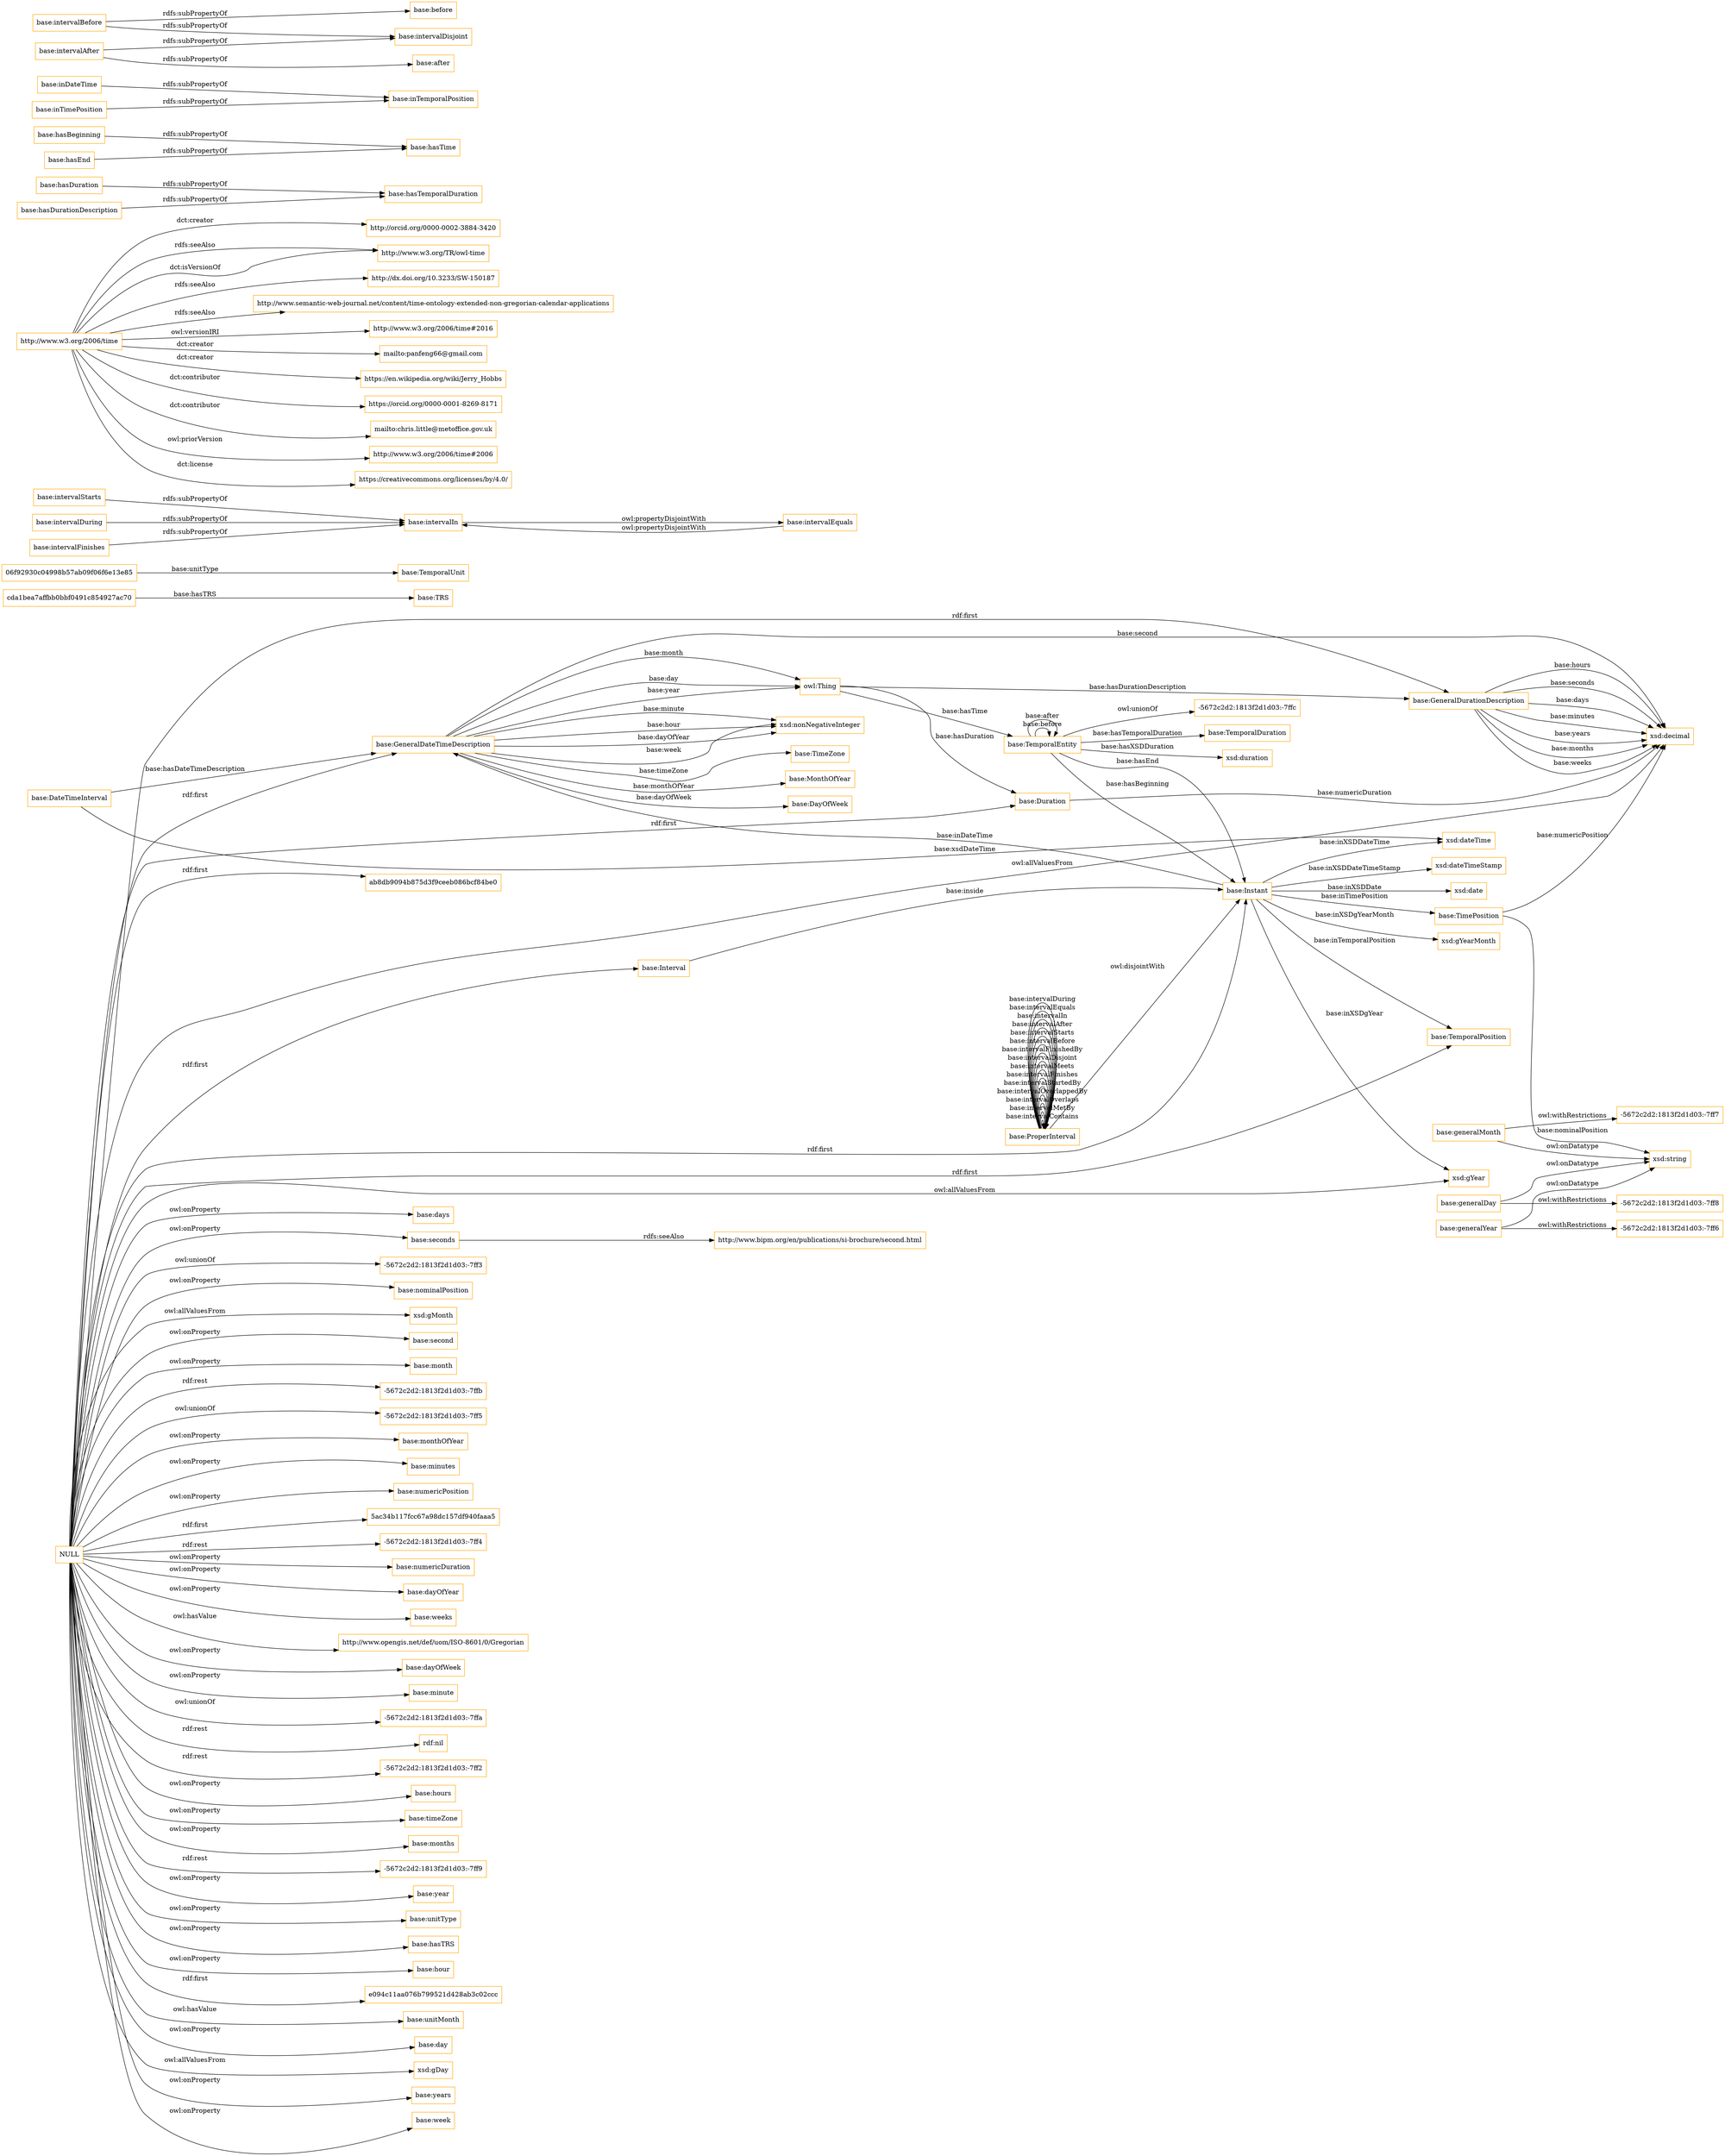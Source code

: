 digraph ar2dtool_diagram { 
rankdir=LR;
size="1501"
node [shape = rectangle, color="orange"]; "base:TimeZone" "base:GeneralDateTimeDescription" "base:DateTimeInterval" "cda1bea7affbb0bbf0491c854927ac70" "base:TRS" "base:TemporalDuration" "base:Duration" "base:GeneralDurationDescription" "base:ProperInterval" "base:TimePosition" "base:TemporalPosition" "base:Interval" "base:TemporalEntity" "base:MonthOfYear" "06f92930c04998b57ab09f06f6e13e85" "base:TemporalUnit" "base:Instant" "base:DayOfWeek" ; /*classes style*/
	"base:intervalIn" -> "base:intervalEquals" [ label = "owl:propertyDisjointWith" ];
	"http://www.w3.org/2006/time" -> "http://orcid.org/0000-0002-3884-3420" [ label = "dct:creator" ];
	"http://www.w3.org/2006/time" -> "http://www.w3.org/TR/owl-time" [ label = "rdfs:seeAlso" ];
	"http://www.w3.org/2006/time" -> "http://dx.doi.org/10.3233/SW-150187" [ label = "rdfs:seeAlso" ];
	"http://www.w3.org/2006/time" -> "http://www.semantic-web-journal.net/content/time-ontology-extended-non-gregorian-calendar-applications" [ label = "rdfs:seeAlso" ];
	"http://www.w3.org/2006/time" -> "http://www.w3.org/TR/owl-time" [ label = "dct:isVersionOf" ];
	"http://www.w3.org/2006/time" -> "http://www.w3.org/2006/time#2016" [ label = "owl:versionIRI" ];
	"http://www.w3.org/2006/time" -> "mailto:panfeng66@gmail.com" [ label = "dct:creator" ];
	"http://www.w3.org/2006/time" -> "https://en.wikipedia.org/wiki/Jerry_Hobbs" [ label = "dct:creator" ];
	"http://www.w3.org/2006/time" -> "https://orcid.org/0000-0001-8269-8171" [ label = "dct:contributor" ];
	"http://www.w3.org/2006/time" -> "mailto:chris.little@metoffice.gov.uk" [ label = "dct:contributor" ];
	"http://www.w3.org/2006/time" -> "http://www.w3.org/2006/time#2006" [ label = "owl:priorVersion" ];
	"http://www.w3.org/2006/time" -> "https://creativecommons.org/licenses/by/4.0/" [ label = "dct:license" ];
	"base:generalMonth" -> "-5672c2d2:1813f2d1d03:-7ff7" [ label = "owl:withRestrictions" ];
	"base:generalMonth" -> "xsd:string" [ label = "owl:onDatatype" ];
	"base:intervalStarts" -> "base:intervalIn" [ label = "rdfs:subPropertyOf" ];
	"base:hasDuration" -> "base:hasTemporalDuration" [ label = "rdfs:subPropertyOf" ];
	"base:ProperInterval" -> "base:Instant" [ label = "owl:disjointWith" ];
	"base:hasBeginning" -> "base:hasTime" [ label = "rdfs:subPropertyOf" ];
	"base:intervalEquals" -> "base:intervalIn" [ label = "owl:propertyDisjointWith" ];
	"base:seconds" -> "http://www.bipm.org/en/publications/si-brochure/second.html" [ label = "rdfs:seeAlso" ];
	"base:intervalDuring" -> "base:intervalIn" [ label = "rdfs:subPropertyOf" ];
	"base:inDateTime" -> "base:inTemporalPosition" [ label = "rdfs:subPropertyOf" ];
	"base:intervalFinishes" -> "base:intervalIn" [ label = "rdfs:subPropertyOf" ];
	"NULL" -> "-5672c2d2:1813f2d1d03:-7ff3" [ label = "owl:unionOf" ];
	"NULL" -> "base:nominalPosition" [ label = "owl:onProperty" ];
	"NULL" -> "xsd:gMonth" [ label = "owl:allValuesFrom" ];
	"NULL" -> "base:second" [ label = "owl:onProperty" ];
	"NULL" -> "base:month" [ label = "owl:onProperty" ];
	"NULL" -> "-5672c2d2:1813f2d1d03:-7ffb" [ label = "rdf:rest" ];
	"NULL" -> "base:GeneralDurationDescription" [ label = "rdf:first" ];
	"NULL" -> "base:GeneralDateTimeDescription" [ label = "rdf:first" ];
	"NULL" -> "-5672c2d2:1813f2d1d03:-7ff5" [ label = "owl:unionOf" ];
	"NULL" -> "base:monthOfYear" [ label = "owl:onProperty" ];
	"NULL" -> "base:minutes" [ label = "owl:onProperty" ];
	"NULL" -> "base:numericPosition" [ label = "owl:onProperty" ];
	"NULL" -> "5ac34b117fcc67a98dc157df940faaa5" [ label = "rdf:first" ];
	"NULL" -> "-5672c2d2:1813f2d1d03:-7ff4" [ label = "rdf:rest" ];
	"NULL" -> "base:numericDuration" [ label = "owl:onProperty" ];
	"NULL" -> "base:dayOfYear" [ label = "owl:onProperty" ];
	"NULL" -> "base:weeks" [ label = "owl:onProperty" ];
	"NULL" -> "http://www.opengis.net/def/uom/ISO-8601/0/Gregorian" [ label = "owl:hasValue" ];
	"NULL" -> "base:TemporalPosition" [ label = "rdf:first" ];
	"NULL" -> "base:dayOfWeek" [ label = "owl:onProperty" ];
	"NULL" -> "base:minute" [ label = "owl:onProperty" ];
	"NULL" -> "-5672c2d2:1813f2d1d03:-7ffa" [ label = "owl:unionOf" ];
	"NULL" -> "rdf:nil" [ label = "rdf:rest" ];
	"NULL" -> "-5672c2d2:1813f2d1d03:-7ff2" [ label = "rdf:rest" ];
	"NULL" -> "base:hours" [ label = "owl:onProperty" ];
	"NULL" -> "base:timeZone" [ label = "owl:onProperty" ];
	"NULL" -> "base:months" [ label = "owl:onProperty" ];
	"NULL" -> "-5672c2d2:1813f2d1d03:-7ff9" [ label = "rdf:rest" ];
	"NULL" -> "base:year" [ label = "owl:onProperty" ];
	"NULL" -> "base:unitType" [ label = "owl:onProperty" ];
	"NULL" -> "base:Duration" [ label = "rdf:first" ];
	"NULL" -> "base:seconds" [ label = "owl:onProperty" ];
	"NULL" -> "base:hasTRS" [ label = "owl:onProperty" ];
	"NULL" -> "base:hour" [ label = "owl:onProperty" ];
	"NULL" -> "e094c11aa076b799521d428ab3c02ccc" [ label = "rdf:first" ];
	"NULL" -> "base:unitMonth" [ label = "owl:hasValue" ];
	"NULL" -> "xsd:gYear" [ label = "owl:allValuesFrom" ];
	"NULL" -> "base:day" [ label = "owl:onProperty" ];
	"NULL" -> "xsd:gDay" [ label = "owl:allValuesFrom" ];
	"NULL" -> "base:Interval" [ label = "rdf:first" ];
	"NULL" -> "base:years" [ label = "owl:onProperty" ];
	"NULL" -> "base:Instant" [ label = "rdf:first" ];
	"NULL" -> "base:week" [ label = "owl:onProperty" ];
	"NULL" -> "xsd:decimal" [ label = "owl:allValuesFrom" ];
	"NULL" -> "ab8db9094b875d3f9ceeb086bcf84be0" [ label = "rdf:first" ];
	"NULL" -> "base:days" [ label = "owl:onProperty" ];
	"base:intervalBefore" -> "base:intervalDisjoint" [ label = "rdfs:subPropertyOf" ];
	"base:intervalBefore" -> "base:before" [ label = "rdfs:subPropertyOf" ];
	"base:TemporalEntity" -> "-5672c2d2:1813f2d1d03:-7ffc" [ label = "owl:unionOf" ];
	"base:intervalAfter" -> "base:after" [ label = "rdfs:subPropertyOf" ];
	"base:intervalAfter" -> "base:intervalDisjoint" [ label = "rdfs:subPropertyOf" ];
	"base:hasEnd" -> "base:hasTime" [ label = "rdfs:subPropertyOf" ];
	"base:inTimePosition" -> "base:inTemporalPosition" [ label = "rdfs:subPropertyOf" ];
	"base:generalDay" -> "-5672c2d2:1813f2d1d03:-7ff8" [ label = "owl:withRestrictions" ];
	"base:generalDay" -> "xsd:string" [ label = "owl:onDatatype" ];
	"base:generalYear" -> "-5672c2d2:1813f2d1d03:-7ff6" [ label = "owl:withRestrictions" ];
	"base:generalYear" -> "xsd:string" [ label = "owl:onDatatype" ];
	"base:hasDurationDescription" -> "base:hasTemporalDuration" [ label = "rdfs:subPropertyOf" ];
	"base:TimePosition" -> "xsd:string" [ label = "base:nominalPosition" ];
	"base:GeneralDateTimeDescription" -> "base:DayOfWeek" [ label = "base:dayOfWeek" ];
	"base:TemporalEntity" -> "base:Instant" [ label = "base:hasEnd" ];
	"base:Instant" -> "xsd:gYear" [ label = "base:inXSDgYear" ];
	"base:ProperInterval" -> "base:ProperInterval" [ label = "base:intervalContains" ];
	"base:TemporalEntity" -> "base:Instant" [ label = "base:hasBeginning" ];
	"base:GeneralDurationDescription" -> "xsd:decimal" [ label = "base:hours" ];
	"06f92930c04998b57ab09f06f6e13e85" -> "base:TemporalUnit" [ label = "base:unitType" ];
	"base:GeneralDateTimeDescription" -> "owl:Thing" [ label = "base:year" ];
	"base:ProperInterval" -> "base:ProperInterval" [ label = "base:intervalMetBy" ];
	"base:Instant" -> "xsd:dateTimeStamp" [ label = "base:inXSDDateTimeStamp" ];
	"owl:Thing" -> "base:GeneralDurationDescription" [ label = "base:hasDurationDescription" ];
	"base:ProperInterval" -> "base:ProperInterval" [ label = "base:intervalOverlaps" ];
	"base:GeneralDurationDescription" -> "xsd:decimal" [ label = "base:seconds" ];
	"base:Instant" -> "xsd:date" [ label = "base:inXSDDate" ];
	"base:DateTimeInterval" -> "xsd:dateTime" [ label = "base:xsdDateTime" ];
	"base:ProperInterval" -> "base:ProperInterval" [ label = "base:intervalOverlappedBy" ];
	"base:GeneralDateTimeDescription" -> "base:TimeZone" [ label = "base:timeZone" ];
	"base:Instant" -> "base:TemporalPosition" [ label = "base:inTemporalPosition" ];
	"base:GeneralDurationDescription" -> "xsd:decimal" [ label = "base:days" ];
	"owl:Thing" -> "base:TemporalEntity" [ label = "base:hasTime" ];
	"base:ProperInterval" -> "base:ProperInterval" [ label = "base:intervalStartedBy" ];
	"base:Instant" -> "xsd:dateTime" [ label = "base:inXSDDateTime" ];
	"base:Instant" -> "xsd:gYearMonth" [ label = "base:inXSDgYearMonth" ];
	"base:Instant" -> "base:GeneralDateTimeDescription" [ label = "base:inDateTime" ];
	"base:TemporalEntity" -> "xsd:duration" [ label = "base:hasXSDDuration" ];
	"base:GeneralDateTimeDescription" -> "xsd:nonNegativeInteger" [ label = "base:minute" ];
	"base:GeneralDurationDescription" -> "xsd:decimal" [ label = "base:minutes" ];
	"base:GeneralDateTimeDescription" -> "xsd:nonNegativeInteger" [ label = "base:hour" ];
	"base:ProperInterval" -> "base:ProperInterval" [ label = "base:intervalFinishes" ];
	"base:Instant" -> "base:TimePosition" [ label = "base:inTimePosition" ];
	"base:GeneralDurationDescription" -> "xsd:decimal" [ label = "base:years" ];
	"base:ProperInterval" -> "base:ProperInterval" [ label = "base:intervalMeets" ];
	"cda1bea7affbb0bbf0491c854927ac70" -> "base:TRS" [ label = "base:hasTRS" ];
	"base:GeneralDateTimeDescription" -> "xsd:nonNegativeInteger" [ label = "base:dayOfYear" ];
	"base:GeneralDateTimeDescription" -> "xsd:nonNegativeInteger" [ label = "base:week" ];
	"owl:Thing" -> "base:Duration" [ label = "base:hasDuration" ];
	"base:GeneralDurationDescription" -> "xsd:decimal" [ label = "base:months" ];
	"base:TimePosition" -> "xsd:decimal" [ label = "base:numericPosition" ];
	"base:TemporalEntity" -> "base:TemporalDuration" [ label = "base:hasTemporalDuration" ];
	"base:GeneralDateTimeDescription" -> "owl:Thing" [ label = "base:month" ];
	"base:ProperInterval" -> "base:ProperInterval" [ label = "base:intervalDisjoint" ];
	"base:ProperInterval" -> "base:ProperInterval" [ label = "base:intervalFinishedBy" ];
	"base:TemporalEntity" -> "base:TemporalEntity" [ label = "base:before" ];
	"base:ProperInterval" -> "base:ProperInterval" [ label = "base:intervalBefore" ];
	"base:GeneralDateTimeDescription" -> "xsd:decimal" [ label = "base:second" ];
	"base:GeneralDurationDescription" -> "xsd:decimal" [ label = "base:weeks" ];
	"base:TemporalEntity" -> "base:TemporalEntity" [ label = "base:after" ];
	"base:ProperInterval" -> "base:ProperInterval" [ label = "base:intervalStarts" ];
	"base:GeneralDateTimeDescription" -> "base:MonthOfYear" [ label = "base:monthOfYear" ];
	"base:ProperInterval" -> "base:ProperInterval" [ label = "base:intervalAfter" ];
	"base:Interval" -> "base:Instant" [ label = "base:inside" ];
	"base:GeneralDateTimeDescription" -> "owl:Thing" [ label = "base:day" ];
	"base:DateTimeInterval" -> "base:GeneralDateTimeDescription" [ label = "base:hasDateTimeDescription" ];
	"base:ProperInterval" -> "base:ProperInterval" [ label = "base:intervalIn" ];
	"base:Duration" -> "xsd:decimal" [ label = "base:numericDuration" ];
	"base:ProperInterval" -> "base:ProperInterval" [ label = "base:intervalEquals" ];
	"base:ProperInterval" -> "base:ProperInterval" [ label = "base:intervalDuring" ];

}
